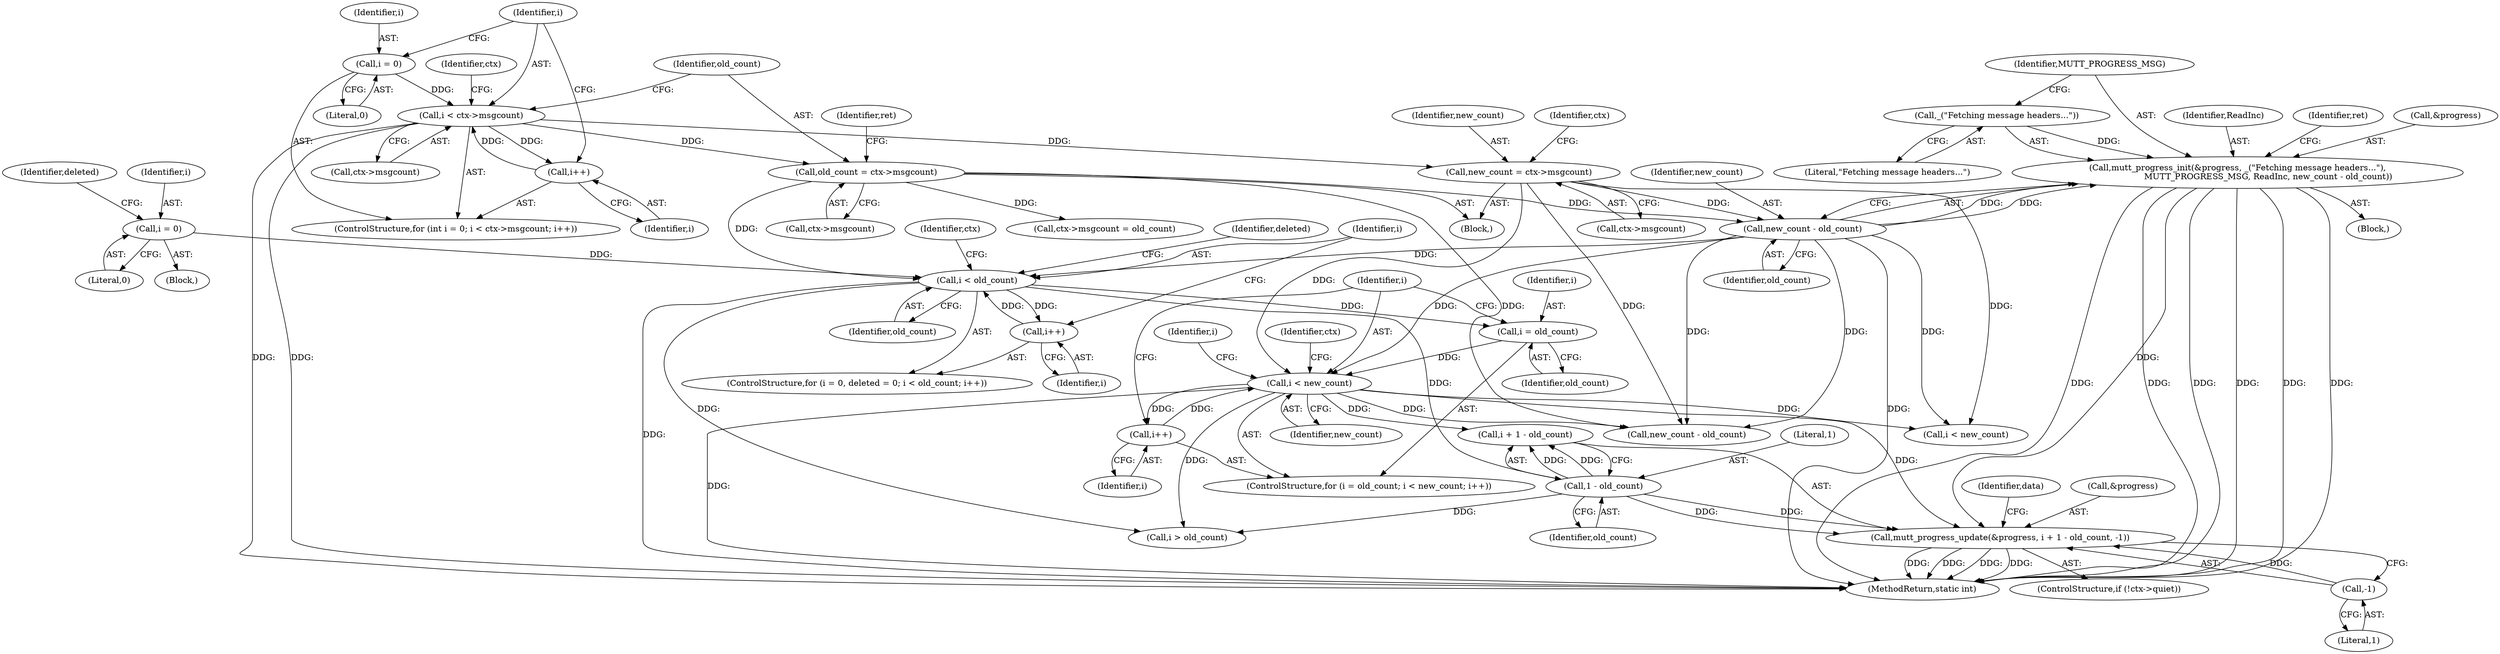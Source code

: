 digraph "0_neomutt_9bfab35522301794483f8f9ed60820bdec9be59e_1@API" {
"1000322" [label="(Call,mutt_progress_update(&progress, i + 1 - old_count, -1))"];
"1000238" [label="(Call,mutt_progress_init(&progress, _(\"Fetching message headers...\"),\n                       MUTT_PROGRESS_MSG, ReadInc, new_count - old_count))"];
"1000241" [label="(Call,_(\"Fetching message headers...\"))"];
"1000245" [label="(Call,new_count - old_count)"];
"1000171" [label="(Call,new_count = ctx->msgcount)"];
"1000138" [label="(Call,i < ctx->msgcount)"];
"1000143" [label="(Call,i++)"];
"1000135" [label="(Call,i = 0)"];
"1000156" [label="(Call,old_count = ctx->msgcount)"];
"1000311" [label="(Call,i < new_count)"];
"1000308" [label="(Call,i = old_count)"];
"1000263" [label="(Call,i < old_count)"];
"1000266" [label="(Call,i++)"];
"1000257" [label="(Call,i = 0)"];
"1000314" [label="(Call,i++)"];
"1000327" [label="(Call,1 - old_count)"];
"1000330" [label="(Call,-1)"];
"1000613" [label="(MethodReturn,static int)"];
"1000246" [label="(Identifier,new_count)"];
"1000135" [label="(Call,i = 0)"];
"1000157" [label="(Identifier,old_count)"];
"1000563" [label="(Identifier,i)"];
"1000263" [label="(Call,i < old_count)"];
"1000138" [label="(Call,i < ctx->msgcount)"];
"1000274" [label="(Identifier,ctx)"];
"1000156" [label="(Call,old_count = ctx->msgcount)"];
"1000245" [label="(Call,new_count - old_count)"];
"1000243" [label="(Identifier,MUTT_PROGRESS_MSG)"];
"1000158" [label="(Call,ctx->msgcount)"];
"1000163" [label="(Identifier,ret)"];
"1000311" [label="(Call,i < new_count)"];
"1000261" [label="(Identifier,deleted)"];
"1000331" [label="(Literal,1)"];
"1000265" [label="(Identifier,old_count)"];
"1000257" [label="(Call,i = 0)"];
"1000250" [label="(Identifier,ret)"];
"1000320" [label="(Identifier,ctx)"];
"1000294" [label="(Identifier,deleted)"];
"1000317" [label="(ControlStructure,if (!ctx->quiet))"];
"1000562" [label="(Call,i > old_count)"];
"1000315" [label="(Identifier,i)"];
"1000176" [label="(Call,ctx->msgcount = old_count)"];
"1000328" [label="(Literal,1)"];
"1000266" [label="(Call,i++)"];
"1000247" [label="(Identifier,old_count)"];
"1000136" [label="(Identifier,i)"];
"1000256" [label="(Block,)"];
"1000584" [label="(Call,i < new_count)"];
"1000334" [label="(Identifier,data)"];
"1000140" [label="(Call,ctx->msgcount)"];
"1000143" [label="(Call,i++)"];
"1000309" [label="(Identifier,i)"];
"1000242" [label="(Literal,\"Fetching message headers...\")"];
"1000314" [label="(Call,i++)"];
"1000264" [label="(Identifier,i)"];
"1000330" [label="(Call,-1)"];
"1000322" [label="(Call,mutt_progress_update(&progress, i + 1 - old_count, -1))"];
"1000329" [label="(Identifier,old_count)"];
"1000239" [label="(Call,&progress)"];
"1000149" [label="(Identifier,ctx)"];
"1000312" [label="(Identifier,i)"];
"1000258" [label="(Identifier,i)"];
"1000133" [label="(ControlStructure,for (int i = 0; i < ctx->msgcount; i++))"];
"1000310" [label="(Identifier,old_count)"];
"1000323" [label="(Call,&progress)"];
"1000307" [label="(ControlStructure,for (i = old_count; i < new_count; i++))"];
"1000178" [label="(Identifier,ctx)"];
"1000172" [label="(Identifier,new_count)"];
"1000173" [label="(Call,ctx->msgcount)"];
"1000241" [label="(Call,_(\"Fetching message headers...\"))"];
"1000238" [label="(Call,mutt_progress_init(&progress, _(\"Fetching message headers...\"),\n                       MUTT_PROGRESS_MSG, ReadInc, new_count - old_count))"];
"1000327" [label="(Call,1 - old_count)"];
"1000313" [label="(Identifier,new_count)"];
"1000308" [label="(Call,i = old_count)"];
"1000325" [label="(Call,i + 1 - old_count)"];
"1000259" [label="(Literal,0)"];
"1000105" [label="(Block,)"];
"1000139" [label="(Identifier,i)"];
"1000244" [label="(Identifier,ReadInc)"];
"1000237" [label="(Block,)"];
"1000267" [label="(Identifier,i)"];
"1000144" [label="(Identifier,i)"];
"1000137" [label="(Literal,0)"];
"1000171" [label="(Call,new_count = ctx->msgcount)"];
"1000610" [label="(Call,new_count - old_count)"];
"1000255" [label="(ControlStructure,for (i = 0, deleted = 0; i < old_count; i++))"];
"1000322" -> "1000317"  [label="AST: "];
"1000322" -> "1000330"  [label="CFG: "];
"1000323" -> "1000322"  [label="AST: "];
"1000325" -> "1000322"  [label="AST: "];
"1000330" -> "1000322"  [label="AST: "];
"1000334" -> "1000322"  [label="CFG: "];
"1000322" -> "1000613"  [label="DDG: "];
"1000322" -> "1000613"  [label="DDG: "];
"1000322" -> "1000613"  [label="DDG: "];
"1000322" -> "1000613"  [label="DDG: "];
"1000238" -> "1000322"  [label="DDG: "];
"1000311" -> "1000322"  [label="DDG: "];
"1000327" -> "1000322"  [label="DDG: "];
"1000327" -> "1000322"  [label="DDG: "];
"1000330" -> "1000322"  [label="DDG: "];
"1000238" -> "1000237"  [label="AST: "];
"1000238" -> "1000245"  [label="CFG: "];
"1000239" -> "1000238"  [label="AST: "];
"1000241" -> "1000238"  [label="AST: "];
"1000243" -> "1000238"  [label="AST: "];
"1000244" -> "1000238"  [label="AST: "];
"1000245" -> "1000238"  [label="AST: "];
"1000250" -> "1000238"  [label="CFG: "];
"1000238" -> "1000613"  [label="DDG: "];
"1000238" -> "1000613"  [label="DDG: "];
"1000238" -> "1000613"  [label="DDG: "];
"1000238" -> "1000613"  [label="DDG: "];
"1000238" -> "1000613"  [label="DDG: "];
"1000238" -> "1000613"  [label="DDG: "];
"1000241" -> "1000238"  [label="DDG: "];
"1000245" -> "1000238"  [label="DDG: "];
"1000245" -> "1000238"  [label="DDG: "];
"1000241" -> "1000242"  [label="CFG: "];
"1000242" -> "1000241"  [label="AST: "];
"1000243" -> "1000241"  [label="CFG: "];
"1000245" -> "1000247"  [label="CFG: "];
"1000246" -> "1000245"  [label="AST: "];
"1000247" -> "1000245"  [label="AST: "];
"1000245" -> "1000613"  [label="DDG: "];
"1000171" -> "1000245"  [label="DDG: "];
"1000156" -> "1000245"  [label="DDG: "];
"1000245" -> "1000263"  [label="DDG: "];
"1000245" -> "1000311"  [label="DDG: "];
"1000245" -> "1000584"  [label="DDG: "];
"1000245" -> "1000610"  [label="DDG: "];
"1000245" -> "1000610"  [label="DDG: "];
"1000171" -> "1000105"  [label="AST: "];
"1000171" -> "1000173"  [label="CFG: "];
"1000172" -> "1000171"  [label="AST: "];
"1000173" -> "1000171"  [label="AST: "];
"1000178" -> "1000171"  [label="CFG: "];
"1000138" -> "1000171"  [label="DDG: "];
"1000171" -> "1000311"  [label="DDG: "];
"1000171" -> "1000584"  [label="DDG: "];
"1000171" -> "1000610"  [label="DDG: "];
"1000138" -> "1000133"  [label="AST: "];
"1000138" -> "1000140"  [label="CFG: "];
"1000139" -> "1000138"  [label="AST: "];
"1000140" -> "1000138"  [label="AST: "];
"1000149" -> "1000138"  [label="CFG: "];
"1000157" -> "1000138"  [label="CFG: "];
"1000138" -> "1000613"  [label="DDG: "];
"1000138" -> "1000613"  [label="DDG: "];
"1000143" -> "1000138"  [label="DDG: "];
"1000135" -> "1000138"  [label="DDG: "];
"1000138" -> "1000143"  [label="DDG: "];
"1000138" -> "1000156"  [label="DDG: "];
"1000143" -> "1000133"  [label="AST: "];
"1000143" -> "1000144"  [label="CFG: "];
"1000144" -> "1000143"  [label="AST: "];
"1000139" -> "1000143"  [label="CFG: "];
"1000135" -> "1000133"  [label="AST: "];
"1000135" -> "1000137"  [label="CFG: "];
"1000136" -> "1000135"  [label="AST: "];
"1000137" -> "1000135"  [label="AST: "];
"1000139" -> "1000135"  [label="CFG: "];
"1000156" -> "1000105"  [label="AST: "];
"1000156" -> "1000158"  [label="CFG: "];
"1000157" -> "1000156"  [label="AST: "];
"1000158" -> "1000156"  [label="AST: "];
"1000163" -> "1000156"  [label="CFG: "];
"1000156" -> "1000176"  [label="DDG: "];
"1000156" -> "1000263"  [label="DDG: "];
"1000156" -> "1000610"  [label="DDG: "];
"1000311" -> "1000307"  [label="AST: "];
"1000311" -> "1000313"  [label="CFG: "];
"1000312" -> "1000311"  [label="AST: "];
"1000313" -> "1000311"  [label="AST: "];
"1000320" -> "1000311"  [label="CFG: "];
"1000563" -> "1000311"  [label="CFG: "];
"1000311" -> "1000613"  [label="DDG: "];
"1000308" -> "1000311"  [label="DDG: "];
"1000314" -> "1000311"  [label="DDG: "];
"1000311" -> "1000314"  [label="DDG: "];
"1000311" -> "1000325"  [label="DDG: "];
"1000311" -> "1000562"  [label="DDG: "];
"1000311" -> "1000584"  [label="DDG: "];
"1000311" -> "1000610"  [label="DDG: "];
"1000308" -> "1000307"  [label="AST: "];
"1000308" -> "1000310"  [label="CFG: "];
"1000309" -> "1000308"  [label="AST: "];
"1000310" -> "1000308"  [label="AST: "];
"1000312" -> "1000308"  [label="CFG: "];
"1000263" -> "1000308"  [label="DDG: "];
"1000263" -> "1000255"  [label="AST: "];
"1000263" -> "1000265"  [label="CFG: "];
"1000264" -> "1000263"  [label="AST: "];
"1000265" -> "1000263"  [label="AST: "];
"1000274" -> "1000263"  [label="CFG: "];
"1000294" -> "1000263"  [label="CFG: "];
"1000263" -> "1000613"  [label="DDG: "];
"1000266" -> "1000263"  [label="DDG: "];
"1000257" -> "1000263"  [label="DDG: "];
"1000263" -> "1000266"  [label="DDG: "];
"1000263" -> "1000327"  [label="DDG: "];
"1000263" -> "1000562"  [label="DDG: "];
"1000266" -> "1000255"  [label="AST: "];
"1000266" -> "1000267"  [label="CFG: "];
"1000267" -> "1000266"  [label="AST: "];
"1000264" -> "1000266"  [label="CFG: "];
"1000257" -> "1000256"  [label="AST: "];
"1000257" -> "1000259"  [label="CFG: "];
"1000258" -> "1000257"  [label="AST: "];
"1000259" -> "1000257"  [label="AST: "];
"1000261" -> "1000257"  [label="CFG: "];
"1000314" -> "1000307"  [label="AST: "];
"1000314" -> "1000315"  [label="CFG: "];
"1000315" -> "1000314"  [label="AST: "];
"1000312" -> "1000314"  [label="CFG: "];
"1000327" -> "1000325"  [label="AST: "];
"1000327" -> "1000329"  [label="CFG: "];
"1000328" -> "1000327"  [label="AST: "];
"1000329" -> "1000327"  [label="AST: "];
"1000325" -> "1000327"  [label="CFG: "];
"1000327" -> "1000325"  [label="DDG: "];
"1000327" -> "1000325"  [label="DDG: "];
"1000327" -> "1000562"  [label="DDG: "];
"1000330" -> "1000331"  [label="CFG: "];
"1000331" -> "1000330"  [label="AST: "];
}
